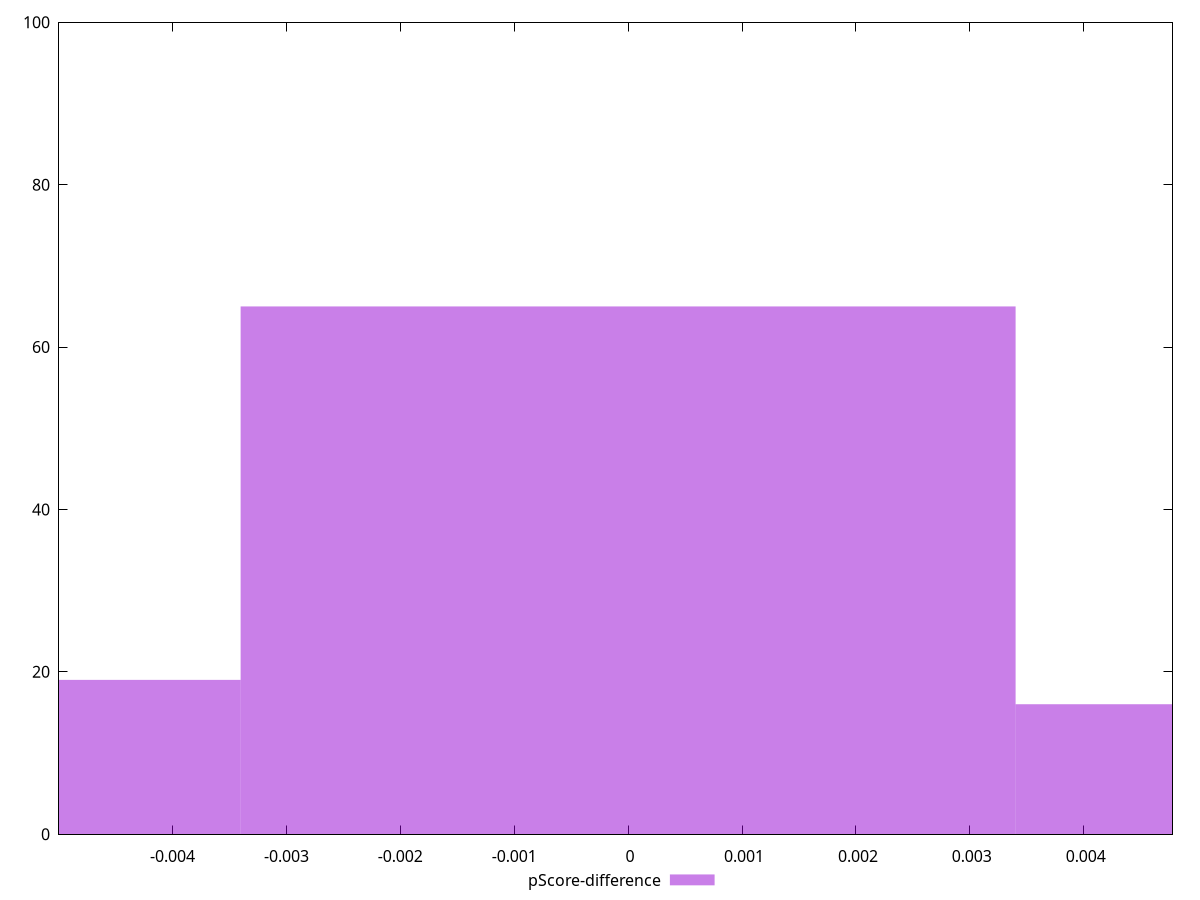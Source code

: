 reset

$pScoreDifference <<EOF
0 65
-0.006803996708671084 19
0.006803996708671084 16
EOF

set key outside below
set boxwidth 0.006803996708671084
set xrange [-0.004996564986685548:0.004779582364311641]
set yrange [0:100]
set trange [0:100]
set style fill transparent solid 0.5 noborder
set terminal svg size 640, 490 enhanced background rgb 'white'
set output "report_00019_2021-02-10T18-14-37.922Z//speed-index/samples/pages+cached/pScore-difference/histogram.svg"

plot $pScoreDifference title "pScore-difference" with boxes

reset
